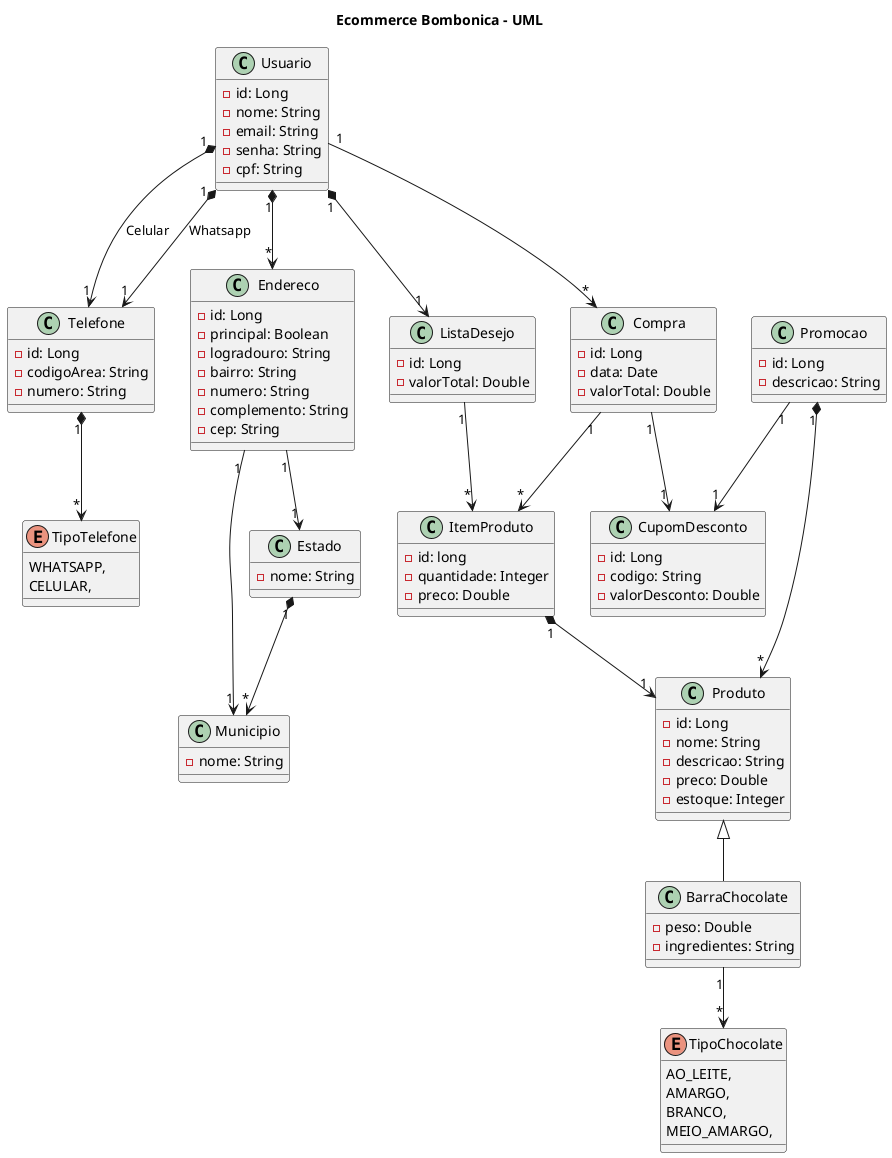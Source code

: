@startuml Bombonica

    title Ecommerce Bombonica - UML

    class Usuario {
        - id: Long
        - nome: String
        - email: String
        - senha: String
        - cpf: String
       
    }

    class Telefone {
        - id: Long
        - codigoArea: String
        - numero: String
    }

    enum TipoTelefone {
        WHATSAPP,
        CELULAR,
    }

    class Endereco {
        - id: Long
        - principal: Boolean
        - logradouro: String
        - bairro: String
        - numero: String
        - complemento: String
        - cep: String
    }

    class Municipio{
        - nome: String
    }

    class Estado {
        - nome: String
    }

    class Compra {
        - id: Long
        - data: Date
        - valorTotal: Double 
    }

    class ItemProduto {
        - id: long
        - quantidade: Integer
        - preco: Double
    }

    class Produto {
        - id: Long
        - nome: String
        - descricao: String
        - preco: Double
        - estoque: Integer
    }

    class BarraChocolate {
        - peso: Double
        - ingredientes: String
    }

    enum TipoChocolate {
        AO_LEITE,
        AMARGO,
        BRANCO,
        MEIO_AMARGO,
    }

    class Promocao {
        - id: Long
        - descricao: String
    }

    class CupomDesconto {
        - id: Long
        - codigo: String
        - valorDesconto: Double
    }

    class ListaDesejo {
        - id: Long
        - valorTotal: Double
    }

    Usuario "1" *--> "1" Telefone: Whatsapp
    Usuario "1" *--> "1" Telefone: Celular
    Telefone "1" *--> "*" TipoTelefone

    Usuario "1" *--> "*" Endereco
    Endereco "1" --> "1" Municipio
    Endereco "1" --> "1" Estado
    Estado "1" *--> "*" Municipio

    Usuario "1" --> "*" Compra
    Compra "1" --> "*" ItemProduto
    ItemProduto "1" *--> "1" Produto
    BarraChocolate "1" --> "*" TipoChocolate 
    
    Produto <|-- BarraChocolate

    Usuario "1" *--> "1" ListaDesejo
    ListaDesejo "1" --> "*" ItemProduto 	
    Compra "1" --> "1" CupomDesconto
    Promocao "1" --> "1" CupomDesconto
    Promocao "1" *--> "*" Produto

@enduml